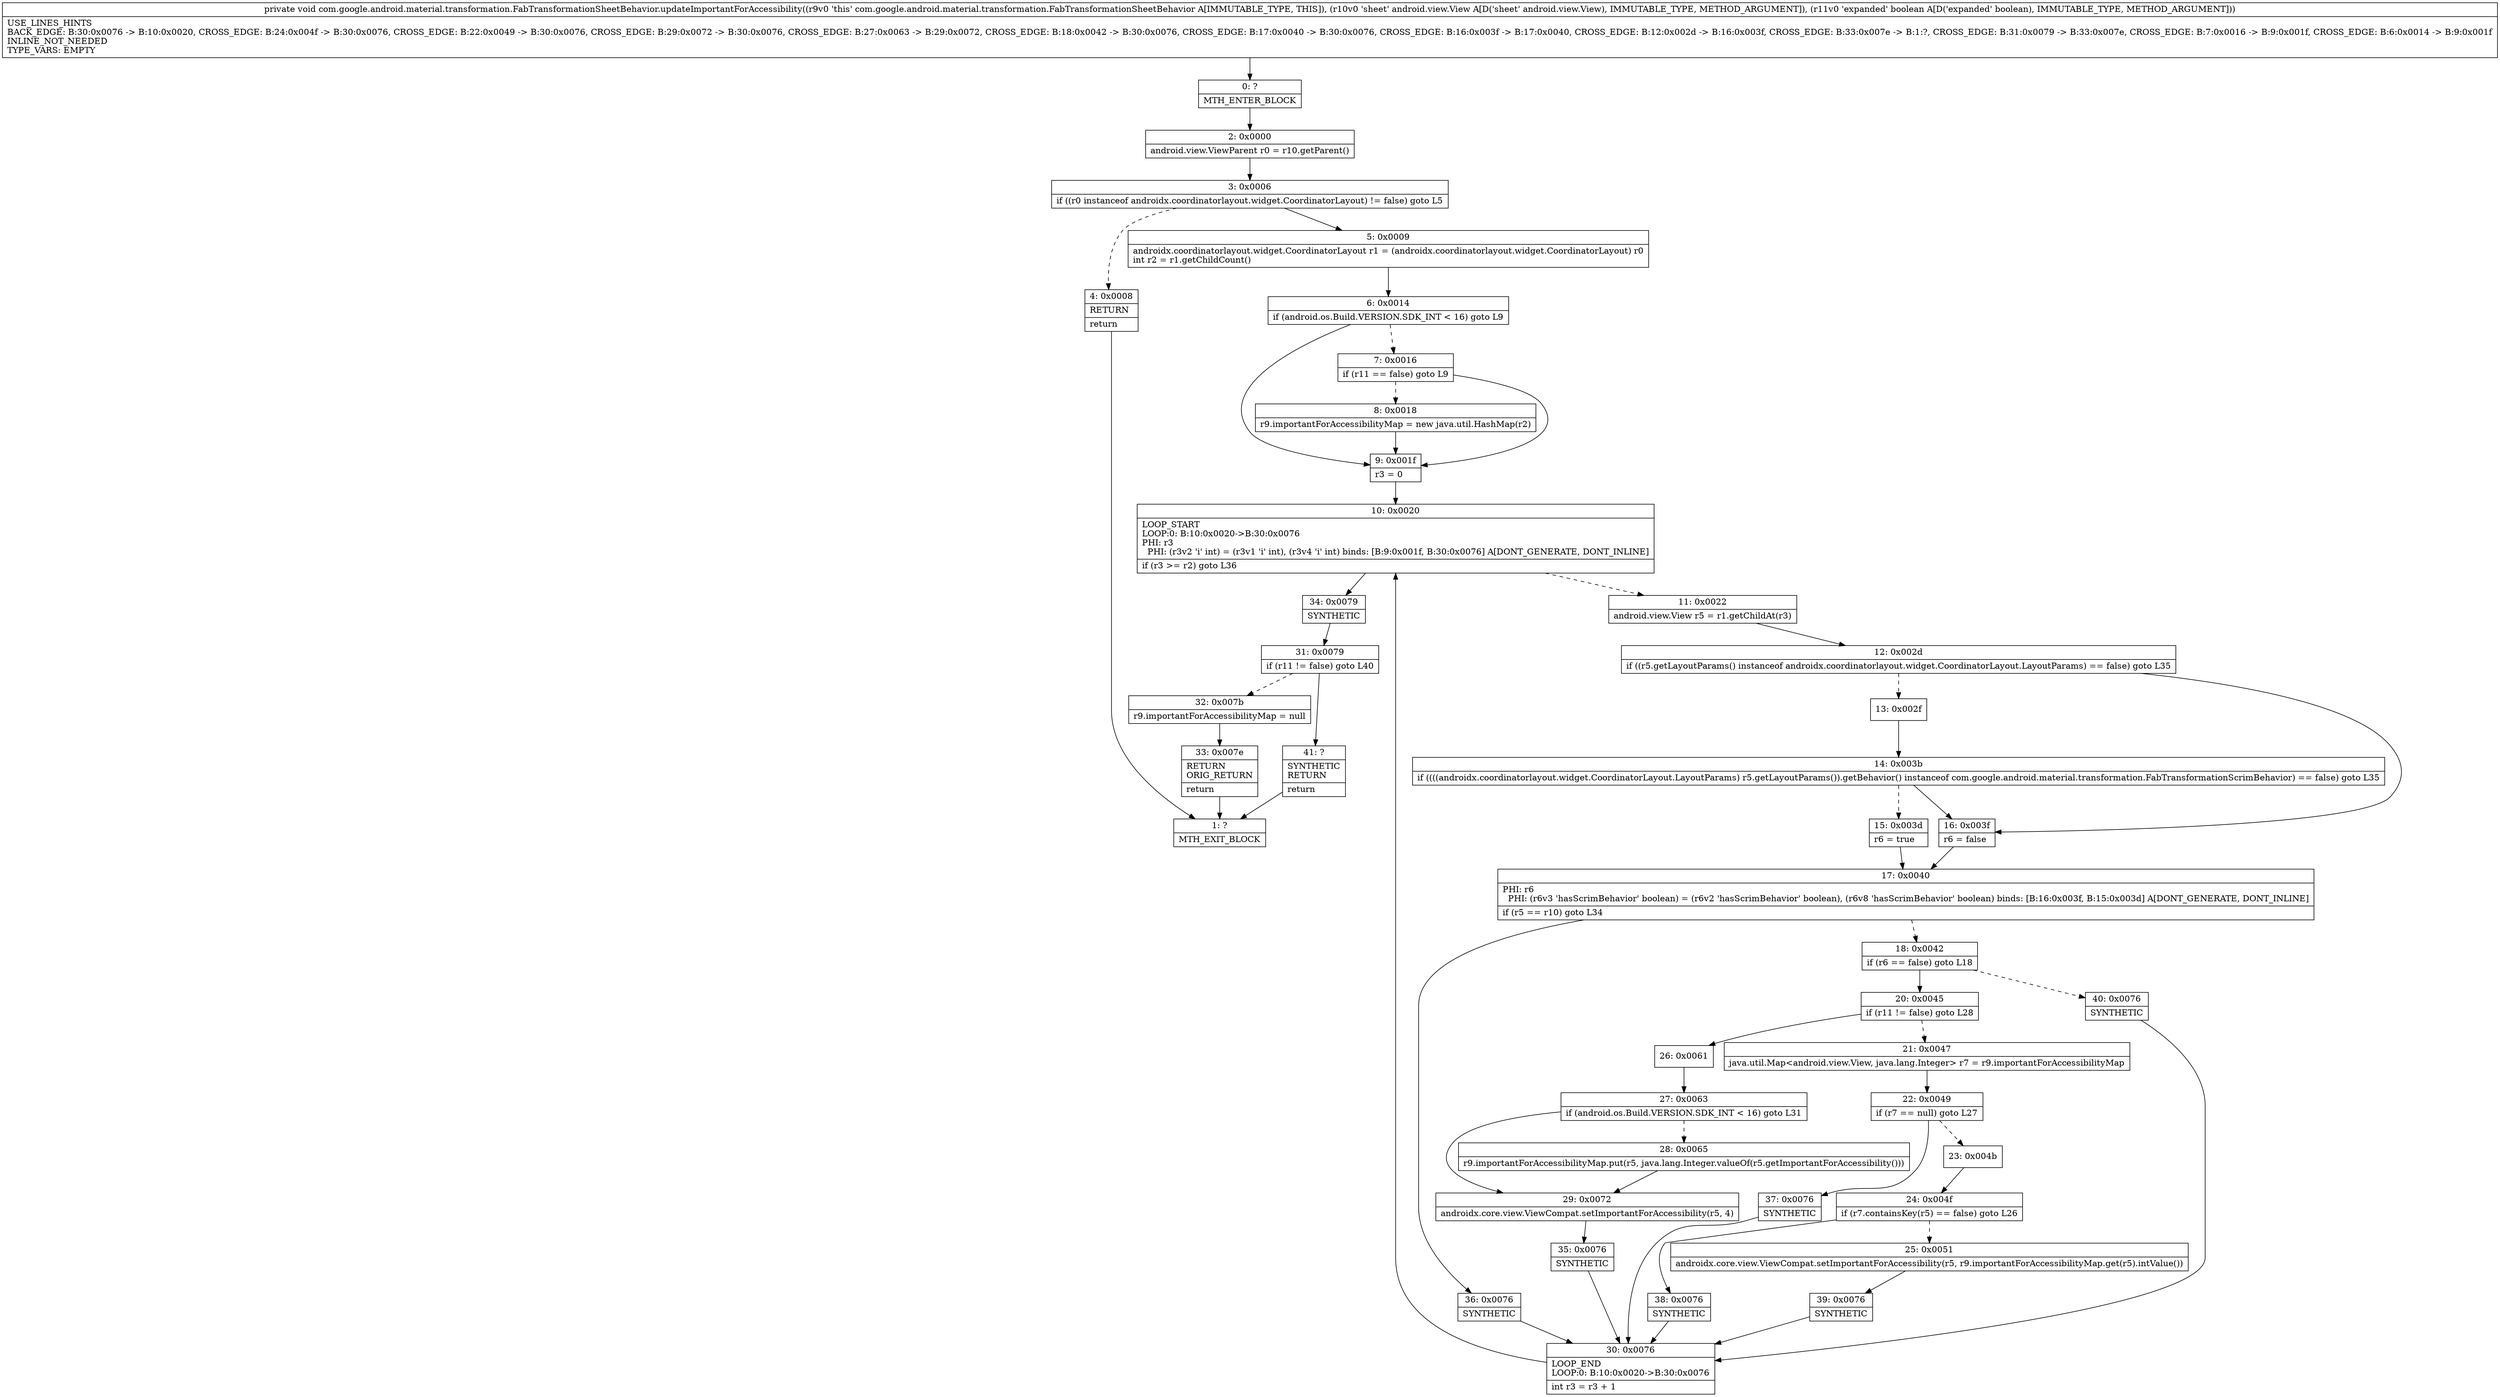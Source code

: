 digraph "CFG forcom.google.android.material.transformation.FabTransformationSheetBehavior.updateImportantForAccessibility(Landroid\/view\/View;Z)V" {
Node_0 [shape=record,label="{0\:\ ?|MTH_ENTER_BLOCK\l}"];
Node_2 [shape=record,label="{2\:\ 0x0000|android.view.ViewParent r0 = r10.getParent()\l}"];
Node_3 [shape=record,label="{3\:\ 0x0006|if ((r0 instanceof androidx.coordinatorlayout.widget.CoordinatorLayout) != false) goto L5\l}"];
Node_4 [shape=record,label="{4\:\ 0x0008|RETURN\l|return\l}"];
Node_1 [shape=record,label="{1\:\ ?|MTH_EXIT_BLOCK\l}"];
Node_5 [shape=record,label="{5\:\ 0x0009|androidx.coordinatorlayout.widget.CoordinatorLayout r1 = (androidx.coordinatorlayout.widget.CoordinatorLayout) r0\lint r2 = r1.getChildCount()\l}"];
Node_6 [shape=record,label="{6\:\ 0x0014|if (android.os.Build.VERSION.SDK_INT \< 16) goto L9\l}"];
Node_7 [shape=record,label="{7\:\ 0x0016|if (r11 == false) goto L9\l}"];
Node_8 [shape=record,label="{8\:\ 0x0018|r9.importantForAccessibilityMap = new java.util.HashMap(r2)\l}"];
Node_9 [shape=record,label="{9\:\ 0x001f|r3 = 0\l}"];
Node_10 [shape=record,label="{10\:\ 0x0020|LOOP_START\lLOOP:0: B:10:0x0020\-\>B:30:0x0076\lPHI: r3 \l  PHI: (r3v2 'i' int) = (r3v1 'i' int), (r3v4 'i' int) binds: [B:9:0x001f, B:30:0x0076] A[DONT_GENERATE, DONT_INLINE]\l|if (r3 \>= r2) goto L36\l}"];
Node_11 [shape=record,label="{11\:\ 0x0022|android.view.View r5 = r1.getChildAt(r3)\l}"];
Node_12 [shape=record,label="{12\:\ 0x002d|if ((r5.getLayoutParams() instanceof androidx.coordinatorlayout.widget.CoordinatorLayout.LayoutParams) == false) goto L35\l}"];
Node_13 [shape=record,label="{13\:\ 0x002f}"];
Node_14 [shape=record,label="{14\:\ 0x003b|if ((((androidx.coordinatorlayout.widget.CoordinatorLayout.LayoutParams) r5.getLayoutParams()).getBehavior() instanceof com.google.android.material.transformation.FabTransformationScrimBehavior) == false) goto L35\l}"];
Node_15 [shape=record,label="{15\:\ 0x003d|r6 = true\l}"];
Node_17 [shape=record,label="{17\:\ 0x0040|PHI: r6 \l  PHI: (r6v3 'hasScrimBehavior' boolean) = (r6v2 'hasScrimBehavior' boolean), (r6v8 'hasScrimBehavior' boolean) binds: [B:16:0x003f, B:15:0x003d] A[DONT_GENERATE, DONT_INLINE]\l|if (r5 == r10) goto L34\l}"];
Node_18 [shape=record,label="{18\:\ 0x0042|if (r6 == false) goto L18\l}"];
Node_20 [shape=record,label="{20\:\ 0x0045|if (r11 != false) goto L28\l}"];
Node_21 [shape=record,label="{21\:\ 0x0047|java.util.Map\<android.view.View, java.lang.Integer\> r7 = r9.importantForAccessibilityMap\l}"];
Node_22 [shape=record,label="{22\:\ 0x0049|if (r7 == null) goto L27\l}"];
Node_23 [shape=record,label="{23\:\ 0x004b}"];
Node_24 [shape=record,label="{24\:\ 0x004f|if (r7.containsKey(r5) == false) goto L26\l}"];
Node_25 [shape=record,label="{25\:\ 0x0051|androidx.core.view.ViewCompat.setImportantForAccessibility(r5, r9.importantForAccessibilityMap.get(r5).intValue())\l}"];
Node_39 [shape=record,label="{39\:\ 0x0076|SYNTHETIC\l}"];
Node_30 [shape=record,label="{30\:\ 0x0076|LOOP_END\lLOOP:0: B:10:0x0020\-\>B:30:0x0076\l|int r3 = r3 + 1\l}"];
Node_38 [shape=record,label="{38\:\ 0x0076|SYNTHETIC\l}"];
Node_37 [shape=record,label="{37\:\ 0x0076|SYNTHETIC\l}"];
Node_26 [shape=record,label="{26\:\ 0x0061}"];
Node_27 [shape=record,label="{27\:\ 0x0063|if (android.os.Build.VERSION.SDK_INT \< 16) goto L31\l}"];
Node_28 [shape=record,label="{28\:\ 0x0065|r9.importantForAccessibilityMap.put(r5, java.lang.Integer.valueOf(r5.getImportantForAccessibility()))\l}"];
Node_29 [shape=record,label="{29\:\ 0x0072|androidx.core.view.ViewCompat.setImportantForAccessibility(r5, 4)\l}"];
Node_35 [shape=record,label="{35\:\ 0x0076|SYNTHETIC\l}"];
Node_40 [shape=record,label="{40\:\ 0x0076|SYNTHETIC\l}"];
Node_36 [shape=record,label="{36\:\ 0x0076|SYNTHETIC\l}"];
Node_16 [shape=record,label="{16\:\ 0x003f|r6 = false\l}"];
Node_34 [shape=record,label="{34\:\ 0x0079|SYNTHETIC\l}"];
Node_31 [shape=record,label="{31\:\ 0x0079|if (r11 != false) goto L40\l}"];
Node_32 [shape=record,label="{32\:\ 0x007b|r9.importantForAccessibilityMap = null\l}"];
Node_33 [shape=record,label="{33\:\ 0x007e|RETURN\lORIG_RETURN\l|return\l}"];
Node_41 [shape=record,label="{41\:\ ?|SYNTHETIC\lRETURN\l|return\l}"];
MethodNode[shape=record,label="{private void com.google.android.material.transformation.FabTransformationSheetBehavior.updateImportantForAccessibility((r9v0 'this' com.google.android.material.transformation.FabTransformationSheetBehavior A[IMMUTABLE_TYPE, THIS]), (r10v0 'sheet' android.view.View A[D('sheet' android.view.View), IMMUTABLE_TYPE, METHOD_ARGUMENT]), (r11v0 'expanded' boolean A[D('expanded' boolean), IMMUTABLE_TYPE, METHOD_ARGUMENT]))  | USE_LINES_HINTS\lBACK_EDGE: B:30:0x0076 \-\> B:10:0x0020, CROSS_EDGE: B:24:0x004f \-\> B:30:0x0076, CROSS_EDGE: B:22:0x0049 \-\> B:30:0x0076, CROSS_EDGE: B:29:0x0072 \-\> B:30:0x0076, CROSS_EDGE: B:27:0x0063 \-\> B:29:0x0072, CROSS_EDGE: B:18:0x0042 \-\> B:30:0x0076, CROSS_EDGE: B:17:0x0040 \-\> B:30:0x0076, CROSS_EDGE: B:16:0x003f \-\> B:17:0x0040, CROSS_EDGE: B:12:0x002d \-\> B:16:0x003f, CROSS_EDGE: B:33:0x007e \-\> B:1:?, CROSS_EDGE: B:31:0x0079 \-\> B:33:0x007e, CROSS_EDGE: B:7:0x0016 \-\> B:9:0x001f, CROSS_EDGE: B:6:0x0014 \-\> B:9:0x001f\lINLINE_NOT_NEEDED\lTYPE_VARS: EMPTY\l}"];
MethodNode -> Node_0;Node_0 -> Node_2;
Node_2 -> Node_3;
Node_3 -> Node_4[style=dashed];
Node_3 -> Node_5;
Node_4 -> Node_1;
Node_5 -> Node_6;
Node_6 -> Node_7[style=dashed];
Node_6 -> Node_9;
Node_7 -> Node_8[style=dashed];
Node_7 -> Node_9;
Node_8 -> Node_9;
Node_9 -> Node_10;
Node_10 -> Node_11[style=dashed];
Node_10 -> Node_34;
Node_11 -> Node_12;
Node_12 -> Node_13[style=dashed];
Node_12 -> Node_16;
Node_13 -> Node_14;
Node_14 -> Node_15[style=dashed];
Node_14 -> Node_16;
Node_15 -> Node_17;
Node_17 -> Node_18[style=dashed];
Node_17 -> Node_36;
Node_18 -> Node_20;
Node_18 -> Node_40[style=dashed];
Node_20 -> Node_21[style=dashed];
Node_20 -> Node_26;
Node_21 -> Node_22;
Node_22 -> Node_23[style=dashed];
Node_22 -> Node_37;
Node_23 -> Node_24;
Node_24 -> Node_25[style=dashed];
Node_24 -> Node_38;
Node_25 -> Node_39;
Node_39 -> Node_30;
Node_30 -> Node_10;
Node_38 -> Node_30;
Node_37 -> Node_30;
Node_26 -> Node_27;
Node_27 -> Node_28[style=dashed];
Node_27 -> Node_29;
Node_28 -> Node_29;
Node_29 -> Node_35;
Node_35 -> Node_30;
Node_40 -> Node_30;
Node_36 -> Node_30;
Node_16 -> Node_17;
Node_34 -> Node_31;
Node_31 -> Node_32[style=dashed];
Node_31 -> Node_41;
Node_32 -> Node_33;
Node_33 -> Node_1;
Node_41 -> Node_1;
}

